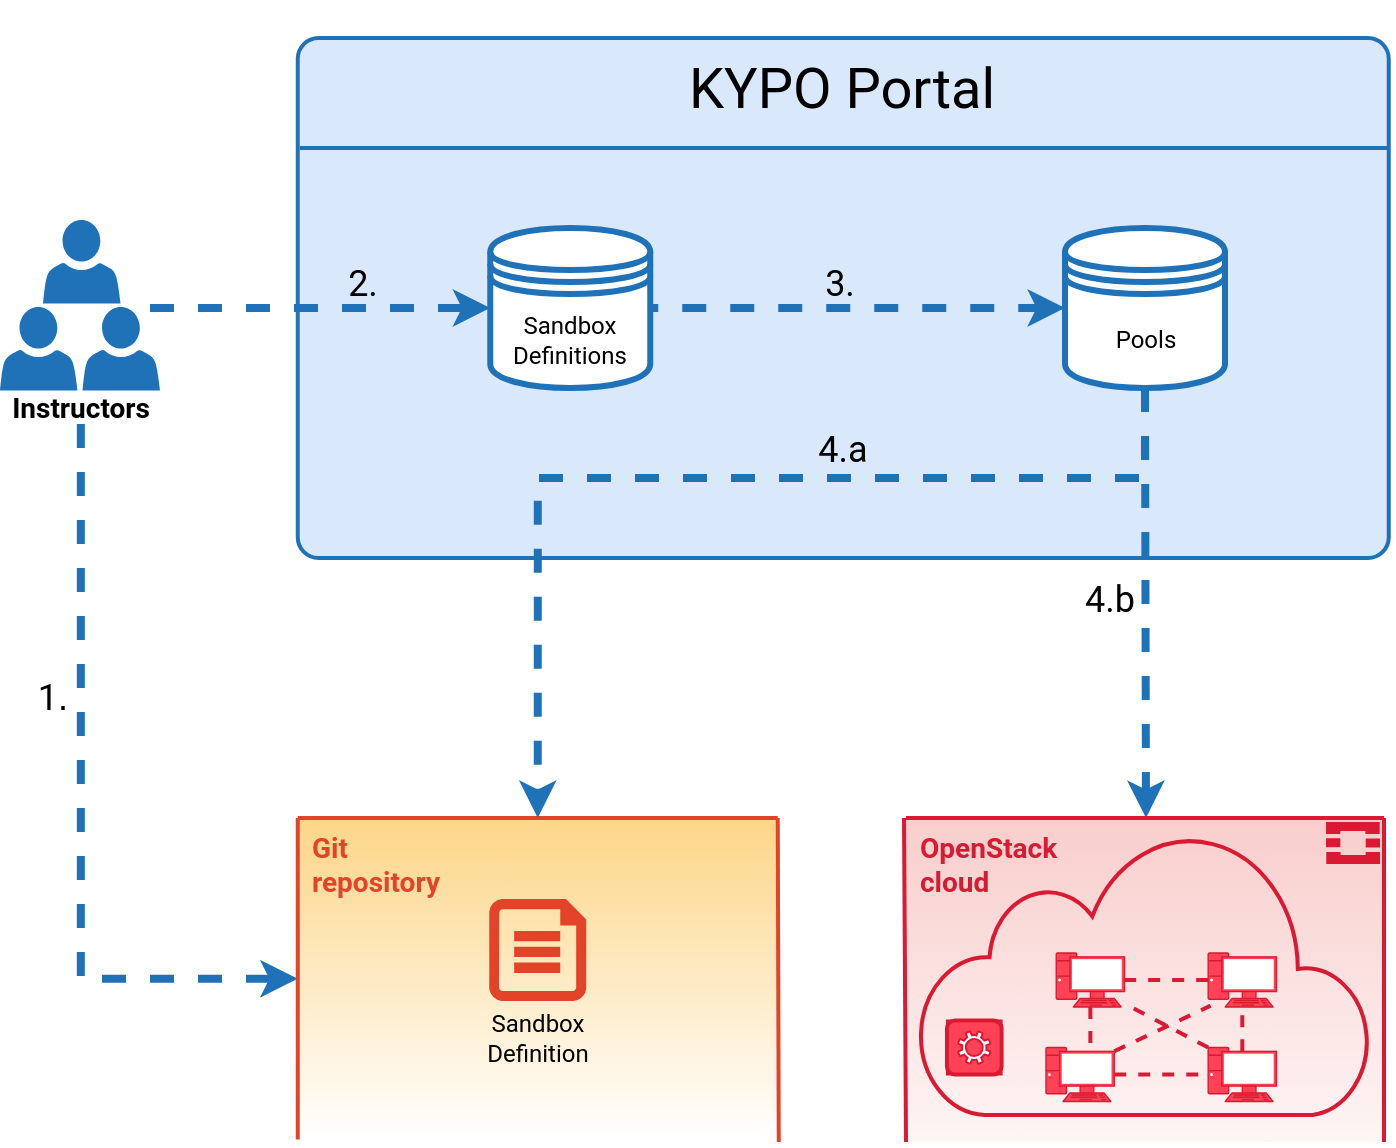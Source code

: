 <mxfile version="13.8.9-1" type="google"><diagram id="iyaVjSGFIbn-ou8KcbBV" name="Page-1"><mxGraphModel dx="1087" dy="556" grid="1" gridSize="10" guides="1" tooltips="1" connect="1" arrows="1" fold="1" page="1" pageScale="1" pageWidth="700" pageHeight="600" math="0" shadow="0"><root><mxCell id="0"/><mxCell id="1" parent="0"/><mxCell id="GNogGIKL-DynPxHWDRJu-1" value="&lt;div style=&quot;font-size: 14px&quot;&gt;Git&lt;/div&gt;&lt;div style=&quot;font-size: 14px&quot;&gt;repository&lt;br style=&quot;font-size: 14px&quot;&gt;&lt;/div&gt;" style="rounded=0;whiteSpace=wrap;html=1;fontSize=14;opacity=80;align=left;verticalAlign=top;gradientDirection=south;fontFamily=Roboto;fontSource=https%3A%2F%2Ffonts.googleapis.com%2Fcss%3Ffamily%3DRoboto;dashed=1;strokeWidth=2;strokeColor=none;fontColor=#E24329;fillColor=#FCCB6A;fontStyle=1;gradientColor=#ffffff;spacingLeft=5;" parent="1" vertex="1"><mxGeometry x="148.88" y="419" width="240" height="160.71" as="geometry"/></mxCell><mxCell id="GNogGIKL-DynPxHWDRJu-2" value="" style="rounded=1;whiteSpace=wrap;html=1;strokeWidth=2;verticalAlign=bottom;spacingBottom=17;fontFamily=Roboto;fontSource=https%3A%2F%2Ffonts.googleapis.com%2Fcss%3Ffamily%3DRoboto;arcSize=4;fillColor=#dae8fc;strokeColor=#2072B8;" parent="1" vertex="1"><mxGeometry x="148.88" y="29" width="545.5" height="260" as="geometry"/></mxCell><mxCell id="GNogGIKL-DynPxHWDRJu-3" value="&lt;div&gt;&lt;font style=&quot;font-size: 28px&quot;&gt;KYPO Portal&lt;/font&gt;&lt;/div&gt;" style="text;html=1;strokeColor=none;fillColor=none;align=center;verticalAlign=middle;whiteSpace=wrap;rounded=0;fontFamily=Roboto;fontSource=https%3A%2F%2Ffonts.googleapis.com%2Fcss%3Ffamily%3DRoboto;fontSize=12;" parent="1" vertex="1"><mxGeometry x="310.45" y="39" width="222.37" height="30" as="geometry"/></mxCell><mxCell id="GNogGIKL-DynPxHWDRJu-4" value="" style="endArrow=none;html=1;strokeWidth=2;fontFamily=Roboto;fontSource=https%3A%2F%2Ffonts.googleapis.com%2Fcss%3Ffamily%3DRoboto;strokeColor=#2072B8;" parent="1" edge="1"><mxGeometry x="228.88" y="219" width="50" height="50" as="geometry"><mxPoint x="150" y="84" as="sourcePoint"/><mxPoint x="695.0" y="84" as="targetPoint"/></mxGeometry></mxCell><mxCell id="GNogGIKL-DynPxHWDRJu-5" value="" style="endArrow=classic;html=1;dashed=1;strokeWidth=4;fontFamily=Roboto;fontSource=https%3A%2F%2Ffonts.googleapis.com%2Fcss%3Ffamily%3DRoboto;fontSize=12;fillColor=#647687;endFill=1;exitX=0;exitY=0.5;exitDx=0;exitDy=0;entryX=0;entryY=0.5;entryDx=0;entryDy=0;strokeColor=#2072B8;" parent="1" source="GNogGIKL-DynPxHWDRJu-90" target="GNogGIKL-DynPxHWDRJu-88" edge="1"><mxGeometry x="148.88" y="29" width="50" height="50" as="geometry"><mxPoint x="569.25" y="165" as="sourcePoint"/><mxPoint x="494.56" y="165" as="targetPoint"/></mxGeometry></mxCell><mxCell id="GNogGIKL-DynPxHWDRJu-7" value="" style="endArrow=classic;dashed=1;html=1;strokeWidth=4;fontFamily=Roboto;fontSource=https%3A%2F%2Ffonts.googleapis.com%2Fcss%3Ffamily%3DRoboto;fontSize=12;fontColor=#000000;startArrow=none;startFill=0;rounded=0;exitX=0.5;exitY=1;exitDx=0;exitDy=0;endFill=1;fillColor=#647687;strokeColor=#2072B8;" parent="1" source="GNogGIKL-DynPxHWDRJu-88" edge="1"><mxGeometry x="148.88" y="29" width="50" height="50" as="geometry"><mxPoint x="414.56" y="165" as="sourcePoint"/><mxPoint x="573" y="419" as="targetPoint"/></mxGeometry></mxCell><mxCell id="GNogGIKL-DynPxHWDRJu-31" value="&lt;font style=&quot;font-size: 18px&quot;&gt;&lt;font data-font-src=&quot;https://fonts.googleapis.com/css?family=Roboto&quot; face=&quot;Roboto&quot;&gt;1&lt;/font&gt;.&lt;/font&gt;" style="text;html=1;strokeColor=none;fillColor=none;align=center;verticalAlign=middle;rounded=0;labelBackgroundColor=none;whiteSpace=wrap;" parent="1" vertex="1"><mxGeometry x="15" y="349" width="23" height="20" as="geometry"/></mxCell><mxCell id="GNogGIKL-DynPxHWDRJu-38" value="" style="group" parent="1" vertex="1" connectable="0"><mxGeometry y="120" width="80" height="102" as="geometry"/></mxCell><mxCell id="GNogGIKL-DynPxHWDRJu-39" value="Instructors" style="text;html=1;strokeColor=none;align=center;verticalAlign=middle;whiteSpace=wrap;rounded=0;fontColor=#000000;fontFamily=Roboto;fontSource=https%3A%2F%2Ffonts.googleapis.com%2Fcss%3Ffamily%3DRoboto;fontSize=14;fontStyle=1" parent="GNogGIKL-DynPxHWDRJu-38" vertex="1"><mxGeometry x="10.947" y="85.279" width="58.947" height="16.721" as="geometry"/></mxCell><mxCell id="GNogGIKL-DynPxHWDRJu-40" value="" style="pointerEvents=1;shadow=0;dashed=0;html=1;strokeColor=none;labelPosition=center;verticalLabelPosition=bottom;verticalAlign=top;outlineConnect=0;align=center;shape=mxgraph.office.users.user;fillColor=#2072B8;fontFamily=Roboto;fontSource=https%3A%2F%2Ffonts.googleapis.com%2Fcss%3Ffamily%3DRoboto;" parent="GNogGIKL-DynPxHWDRJu-38" vertex="1"><mxGeometry x="21.516" width="38.737" height="41.803" as="geometry"/></mxCell><mxCell id="GNogGIKL-DynPxHWDRJu-41" value="" style="pointerEvents=1;shadow=0;dashed=0;html=1;strokeColor=none;labelPosition=center;verticalLabelPosition=bottom;verticalAlign=top;outlineConnect=0;align=center;shape=mxgraph.office.users.user;fillColor=#2072B8;fontFamily=Roboto;fontSource=https%3A%2F%2Ffonts.googleapis.com%2Fcss%3Ffamily%3DRoboto;" parent="GNogGIKL-DynPxHWDRJu-38" vertex="1"><mxGeometry y="43.475" width="38.737" height="41.803" as="geometry"/></mxCell><mxCell id="GNogGIKL-DynPxHWDRJu-42" value="" style="pointerEvents=1;shadow=0;dashed=0;html=1;strokeColor=none;labelPosition=center;verticalLabelPosition=bottom;verticalAlign=top;outlineConnect=0;align=center;shape=mxgraph.office.users.user;fillColor=#2072B8;fontFamily=Roboto;fontSource=https%3A%2F%2Ffonts.googleapis.com%2Fcss%3Ffamily%3DRoboto;" parent="GNogGIKL-DynPxHWDRJu-38" vertex="1"><mxGeometry x="41.263" y="43.475" width="38.737" height="41.803" as="geometry"/></mxCell><mxCell id="GNogGIKL-DynPxHWDRJu-43" value="" style="endArrow=classic;html=1;dashed=1;strokeWidth=4;fontFamily=Roboto;fontSource=https%3A%2F%2Ffonts.googleapis.com%2Fcss%3Ffamily%3DRoboto;fontSize=12;fillColor=#647687;endFill=1;rounded=0;startArrow=none;startFill=0;entryX=0;entryY=0.5;entryDx=0;entryDy=0;exitX=0.5;exitY=1;exitDx=0;exitDy=0;edgeStyle=orthogonalEdgeStyle;strokeColor=#2072B8;" parent="1" source="GNogGIKL-DynPxHWDRJu-39" target="GNogGIKL-DynPxHWDRJu-1" edge="1"><mxGeometry x="168.88" y="49" width="50" height="50" as="geometry"><mxPoint x="41" y="129" as="sourcePoint"/><mxPoint x="41" y="-30" as="targetPoint"/><Array as="points"><mxPoint x="40" y="499"/></Array></mxGeometry></mxCell><mxCell id="GNogGIKL-DynPxHWDRJu-44" value="&lt;font style=&quot;font-size: 18px&quot;&gt;4.a&lt;/font&gt;" style="text;html=1;strokeColor=none;fillColor=none;align=center;verticalAlign=middle;whiteSpace=wrap;rounded=0;fontFamily=Roboto;fontSource=https%3A%2F%2Ffonts.googleapis.com%2Fcss%3Ffamily%3DRoboto;rotation=0;" parent="1" vertex="1"><mxGeometry x="410.13" y="224" width="23" height="20" as="geometry"/></mxCell><mxCell id="GNogGIKL-DynPxHWDRJu-45" value="" style="endArrow=classic;html=1;dashed=1;strokeWidth=4;fontFamily=Roboto;fontSource=https%3A%2F%2Ffonts.googleapis.com%2Fcss%3Ffamily%3DRoboto;fontSize=12;fillColor=#647687;endFill=1;entryX=0;entryY=0.5;entryDx=0;entryDy=0;strokeColor=#2072B8;" parent="1" target="GNogGIKL-DynPxHWDRJu-90" edge="1"><mxGeometry x="178.88" y="59" width="50" height="50" as="geometry"><mxPoint x="75" y="164" as="sourcePoint"/><mxPoint x="649.25" y="165" as="targetPoint"/></mxGeometry></mxCell><mxCell id="GNogGIKL-DynPxHWDRJu-46" value="&lt;font style=&quot;font-size: 18px&quot;&gt;2.&lt;/font&gt;" style="text;html=1;strokeColor=none;fillColor=none;align=center;verticalAlign=middle;whiteSpace=wrap;rounded=0;fontFamily=Roboto;fontSource=https%3A%2F%2Ffonts.googleapis.com%2Fcss%3Ffamily%3DRoboto;" parent="1" vertex="1"><mxGeometry x="170" y="141" width="23" height="20" as="geometry"/></mxCell><mxCell id="GNogGIKL-DynPxHWDRJu-47" value="&lt;font style=&quot;font-size: 18px&quot; face=&quot;Roboto&quot;&gt;3.&lt;/font&gt; " style="text;html=1;strokeColor=none;fillColor=none;align=center;verticalAlign=middle;whiteSpace=wrap;rounded=0;" parent="1" vertex="1"><mxGeometry x="407.63" y="141" width="23.75" height="20" as="geometry"/></mxCell><mxCell id="GNogGIKL-DynPxHWDRJu-48" value="" style="endArrow=none;html=1;strokeWidth=2;fontFamily=Roboto;fontSource=https%3A%2F%2Ffonts.googleapis.com%2Fcss%3Ffamily%3DRoboto;fontSize=12;fontColor=#000000;entryX=1;entryY=0;entryDx=0;entryDy=0;strokeColor=#E24329;" parent="1" target="GNogGIKL-DynPxHWDRJu-1" edge="1"><mxGeometry x="223.38" y="419" width="50" height="50" as="geometry"><mxPoint x="389.38" y="581" as="sourcePoint"/><mxPoint x="379.88" y="425.85" as="targetPoint"/></mxGeometry></mxCell><mxCell id="GNogGIKL-DynPxHWDRJu-49" value="Sandbox Definition" style="text;html=1;strokeColor=none;align=center;verticalAlign=middle;whiteSpace=wrap;rounded=0;fontColor=#000000;fontFamily=Roboto;fontSource=https%3A%2F%2Ffonts.googleapis.com%2Fcss%3Ffamily%3DRoboto;" parent="1" vertex="1"><mxGeometry x="233.88" y="519" width="70" height="20" as="geometry"/></mxCell><mxCell id="GNogGIKL-DynPxHWDRJu-50" value="" style="verticalLabelPosition=bottom;html=1;verticalAlign=top;align=center;shape=mxgraph.azure.cloud_services_configuration_file;pointerEvents=1;fontColor=#E24329;fillColor=#E24329;strokeColor=#E24329;" parent="1" vertex="1"><mxGeometry x="245.13" y="460" width="47.5" height="50" as="geometry"/></mxCell><mxCell id="GNogGIKL-DynPxHWDRJu-51" value="" style="endArrow=none;html=1;strokeWidth=2;fontFamily=Roboto;fontSource=https%3A%2F%2Ffonts.googleapis.com%2Fcss%3Ffamily%3DRoboto;fontSize=12;fontColor=#000000;exitX=0;exitY=0;exitDx=0;exitDy=0;strokeColor=#E24329;entryX=1;entryY=0;entryDx=0;entryDy=0;" parent="1" source="GNogGIKL-DynPxHWDRJu-1" target="GNogGIKL-DynPxHWDRJu-112" edge="1"><mxGeometry x="195.01" y="439" width="50" height="50" as="geometry"><mxPoint x="196.51" y="598.85" as="sourcePoint"/><mxPoint x="388.88" y="580" as="targetPoint"/><Array as="points"><mxPoint x="222" y="419"/></Array></mxGeometry></mxCell><mxCell id="GNogGIKL-DynPxHWDRJu-52" value="" style="group;rounded=0;dashed=1;strokeWidth=2;fillColor=#f8cecc;fontStyle=1" parent="1" vertex="1" connectable="0"><mxGeometry x="453" y="419" width="239" height="162" as="geometry"/></mxCell><mxCell id="GNogGIKL-DynPxHWDRJu-53" value="OpenStack&lt;br&gt; cloud" style="rounded=0;whiteSpace=wrap;html=1;opacity=80;fillColor=#f8cecc;align=left;verticalAlign=top;fontSize=14;fontFamily=Roboto;fontSource=https%3A%2F%2Ffonts.googleapis.com%2Fcss%3Ffamily%3DRoboto;gradientDirection=south;strokeColor=none;fontColor=#DA1A32;fontStyle=1;gradientColor=#ffffff;spacingLeft=5;" parent="GNogGIKL-DynPxHWDRJu-52" vertex="1"><mxGeometry width="239" height="162.0" as="geometry"/></mxCell><mxCell id="GNogGIKL-DynPxHWDRJu-54" value="" style="html=1;verticalLabelPosition=bottom;align=center;labelBackgroundColor=#ffffff;verticalAlign=top;strokeWidth=2;shadow=0;dashed=0;shape=mxgraph.ios7.icons.cloud;fontColor=#ffffff;fillColor=none;strokeColor=#da1a32;" parent="GNogGIKL-DynPxHWDRJu-52" vertex="1"><mxGeometry x="6.829" y="6.75" width="225.343" height="141.75" as="geometry"/></mxCell><mxCell id="GNogGIKL-DynPxHWDRJu-55" value="" style="fontColor=#ffffff;verticalAlign=top;verticalLabelPosition=bottom;labelPosition=center;align=center;html=1;outlineConnect=0;gradientDirection=north;strokeWidth=2;shape=mxgraph.networks.pc;strokeColor=#da1a32;fillColor=#FF4255;" parent="GNogGIKL-DynPxHWDRJu-52" vertex="1"><mxGeometry x="151.082" y="67.5" width="34.143" height="27.0" as="geometry"/></mxCell><mxCell id="GNogGIKL-DynPxHWDRJu-56" style="edgeStyle=none;rounded=0;orthogonalLoop=1;jettySize=auto;html=1;exitX=1;exitY=0.07;exitDx=0;exitDy=0;exitPerimeter=0;dashed=1;endArrow=none;endFill=0;strokeWidth=2;fontColor=#000000;fillColor=#1ba1e2;entryX=0.618;entryY=0.55;entryDx=0;entryDy=0;entryPerimeter=0;strokeColor=#da1a32;" parent="GNogGIKL-DynPxHWDRJu-52" source="GNogGIKL-DynPxHWDRJu-57" edge="1"><mxGeometry x="6.829" y="6.75" as="geometry"><mxPoint x="152.304" y="93.825" as="targetPoint"/></mxGeometry></mxCell><mxCell id="GNogGIKL-DynPxHWDRJu-57" value="" style="fontColor=#ffffff;verticalAlign=top;verticalLabelPosition=bottom;labelPosition=center;align=center;html=1;outlineConnect=0;gradientDirection=north;strokeWidth=2;shape=mxgraph.networks.pc;strokeColor=#da1a32;fillColor=#FF4255;" parent="GNogGIKL-DynPxHWDRJu-52" vertex="1"><mxGeometry x="69.993" y="114.75" width="34.143" height="27.0" as="geometry"/></mxCell><mxCell id="GNogGIKL-DynPxHWDRJu-58" style="rounded=0;orthogonalLoop=1;jettySize=auto;html=1;exitX=0.5;exitY=1;exitDx=0;exitDy=0;exitPerimeter=0;entryX=0.65;entryY=0.076;entryDx=0;entryDy=0;entryPerimeter=0;dashed=1;endArrow=none;endFill=0;strokeWidth=2;fontColor=#000000;fillColor=#1ba1e2;strokeColor=#da1a32;" parent="GNogGIKL-DynPxHWDRJu-52" source="GNogGIKL-DynPxHWDRJu-59" target="GNogGIKL-DynPxHWDRJu-57" edge="1"><mxGeometry x="6.829" y="6.75" as="geometry"/></mxCell><mxCell id="GNogGIKL-DynPxHWDRJu-59" value="" style="fontColor=#ffffff;verticalAlign=top;verticalLabelPosition=bottom;labelPosition=center;align=center;html=1;outlineConnect=0;gradientDirection=north;strokeWidth=2;shape=mxgraph.networks.pc;strokeColor=#da1a32;fillColor=#FF4255;" parent="GNogGIKL-DynPxHWDRJu-52" vertex="1"><mxGeometry x="75.114" y="67.5" width="34.143" height="27.0" as="geometry"/></mxCell><mxCell id="GNogGIKL-DynPxHWDRJu-60" style="rounded=0;orthogonalLoop=1;jettySize=auto;html=1;exitX=0;exitY=0.5;exitDx=0;exitDy=0;exitPerimeter=0;entryX=1;entryY=0.5;entryDx=0;entryDy=0;entryPerimeter=0;dashed=1;endArrow=none;endFill=0;strokeWidth=2;fontColor=#000000;fillColor=#1ba1e2;strokeColor=#da1a32;" parent="GNogGIKL-DynPxHWDRJu-52" source="GNogGIKL-DynPxHWDRJu-55" target="GNogGIKL-DynPxHWDRJu-59" edge="1"><mxGeometry x="6.829" y="6.75" as="geometry"/></mxCell><mxCell id="GNogGIKL-DynPxHWDRJu-61" style="rounded=0;orthogonalLoop=1;jettySize=auto;html=1;exitX=0.5;exitY=0.07;exitDx=0;exitDy=0;exitPerimeter=0;strokeWidth=2;fontColor=#000000;dashed=1;endArrow=none;endFill=0;fillColor=#1ba1e2;strokeColor=#da1a32;" parent="GNogGIKL-DynPxHWDRJu-52" source="GNogGIKL-DynPxHWDRJu-63" target="GNogGIKL-DynPxHWDRJu-55" edge="1"><mxGeometry x="6.829" y="6.75" as="geometry"/></mxCell><mxCell id="GNogGIKL-DynPxHWDRJu-62" style="edgeStyle=none;rounded=0;orthogonalLoop=1;jettySize=auto;html=1;exitX=0;exitY=0;exitDx=0;exitDy=0;exitPerimeter=0;dashed=1;endArrow=none;endFill=0;strokeWidth=2;fontColor=#000000;fillColor=#1ba1e2;endSize=13;entryX=0.98;entryY=0.925;entryDx=0;entryDy=0;entryPerimeter=0;strokeColor=#da1a32;" parent="GNogGIKL-DynPxHWDRJu-52" source="GNogGIKL-DynPxHWDRJu-63" target="GNogGIKL-DynPxHWDRJu-59" edge="1"><mxGeometry x="6.829" y="6.75" as="geometry"><mxPoint x="109.257" y="91.8" as="targetPoint"/></mxGeometry></mxCell><mxCell id="GNogGIKL-DynPxHWDRJu-63" value="" style="fontColor=#ffffff;verticalAlign=top;verticalLabelPosition=bottom;labelPosition=center;align=center;html=1;outlineConnect=0;gradientDirection=north;strokeWidth=2;shape=mxgraph.networks.pc;strokeColor=#da1a32;fillColor=#FF4255;" parent="GNogGIKL-DynPxHWDRJu-52" vertex="1"><mxGeometry x="151.082" y="114.75" width="34.143" height="27.0" as="geometry"/></mxCell><mxCell id="GNogGIKL-DynPxHWDRJu-64" style="rounded=0;orthogonalLoop=1;jettySize=auto;html=1;exitX=1;exitY=0.5;exitDx=0;exitDy=0;exitPerimeter=0;entryX=0;entryY=0.5;entryDx=0;entryDy=0;entryPerimeter=0;dashed=1;endArrow=none;endFill=0;strokeWidth=2;fontColor=#000000;fillColor=#1ba1e2;strokeColor=#da1a32;" parent="GNogGIKL-DynPxHWDRJu-52" source="GNogGIKL-DynPxHWDRJu-57" target="GNogGIKL-DynPxHWDRJu-63" edge="1"><mxGeometry x="6.829" y="6.75" as="geometry"/></mxCell><mxCell id="GNogGIKL-DynPxHWDRJu-65" value="" style="group;strokeColor=#da1a32;fillColor=#FF4255;" parent="GNogGIKL-DynPxHWDRJu-52" vertex="1" connectable="0"><mxGeometry x="20.486" y="101.25" width="27.314" height="27.0" as="geometry"/></mxCell><mxCell id="GNogGIKL-DynPxHWDRJu-66" value="" style="rounded=1;whiteSpace=wrap;html=1;strokeWidth=2;fontFamily=Roboto;fontColor=#ffffff;strokeColor=#da1a32;fillColor=#FF4255;" parent="GNogGIKL-DynPxHWDRJu-65" vertex="1"><mxGeometry width="27.314" height="27.0" as="geometry"/></mxCell><mxCell id="GNogGIKL-DynPxHWDRJu-67" value="" style="pointerEvents=1;shadow=0;dashed=0;html=1;labelPosition=center;verticalLabelPosition=bottom;verticalAlign=top;outlineConnect=0;align=center;shape=mxgraph.office.concepts.settings;fontFamily=Roboto;strokeColor=#da1a32;" parent="GNogGIKL-DynPxHWDRJu-65" vertex="1"><mxGeometry x="5.589" y="5.4" width="16.136" height="16.2" as="geometry"/></mxCell><mxCell id="GNogGIKL-DynPxHWDRJu-68" value="" style="endArrow=none;html=1;strokeWidth=2;fontFamily=Roboto;fontSource=https%3A%2F%2Ffonts.googleapis.com%2Fcss%3Ffamily%3DRoboto;fontSize=12;fontColor=#000000;strokeColor=#DA1A32;exitX=0;exitY=1;exitDx=0;exitDy=0;" parent="GNogGIKL-DynPxHWDRJu-52" source="GNogGIKL-DynPxHWDRJu-53" edge="1"><mxGeometry width="50" height="50" relative="1" as="geometry"><mxPoint x="239.5" y="162" as="sourcePoint"/><mxPoint x="-1" as="targetPoint"/></mxGeometry></mxCell><mxCell id="GNogGIKL-DynPxHWDRJu-69" value="" style="group" parent="GNogGIKL-DynPxHWDRJu-52" vertex="1" connectable="0"><mxGeometry x="210" y="2" width="27" height="21" as="geometry"/></mxCell><mxCell id="GNogGIKL-DynPxHWDRJu-70" value="" style="rounded=0;whiteSpace=wrap;html=1;strokeWidth=3;gradientColor=none;fontFamily=Roboto;fontSource=https%3A%2F%2Ffonts.googleapis.com%2Fcss%3Ffamily%3DRoboto;fontColor=#DA1A32;fillColor=#DA1A32;strokeColor=none;" parent="GNogGIKL-DynPxHWDRJu-69" vertex="1"><mxGeometry y="8.1" width="7.161" height="4.5" as="geometry"/></mxCell><mxCell id="GNogGIKL-DynPxHWDRJu-71" value="" style="rounded=0;whiteSpace=wrap;html=1;strokeWidth=3;gradientColor=none;fontFamily=Roboto;fontSource=https%3A%2F%2Ffonts.googleapis.com%2Fcss%3Ffamily%3DRoboto;fontColor=#DA1A32;fillColor=#DA1A32;strokeColor=none;" parent="GNogGIKL-DynPxHWDRJu-69" vertex="1"><mxGeometry x="19.839" y="8.25" width="7.161" height="4.5" as="geometry"/></mxCell><mxCell id="GNogGIKL-DynPxHWDRJu-72" value="" style="rounded=0;whiteSpace=wrap;html=1;strokeWidth=3;gradientColor=none;fontFamily=Roboto;fontSource=https%3A%2F%2Ffonts.googleapis.com%2Fcss%3Ffamily%3DRoboto;fontColor=#DA1A32;fillColor=#DA1A32;strokeColor=none;" parent="GNogGIKL-DynPxHWDRJu-69" vertex="1"><mxGeometry width="26.853" height="4.5" as="geometry"/></mxCell><mxCell id="GNogGIKL-DynPxHWDRJu-73" value="" style="rounded=0;whiteSpace=wrap;html=1;strokeWidth=3;gradientColor=none;fontFamily=Roboto;fontSource=https%3A%2F%2Ffonts.googleapis.com%2Fcss%3Ffamily%3DRoboto;fontColor=#DA1A32;fillColor=#DA1A32;strokeColor=none;" parent="GNogGIKL-DynPxHWDRJu-69" vertex="1"><mxGeometry y="4.5" width="7.161" height="1.5" as="geometry"/></mxCell><mxCell id="GNogGIKL-DynPxHWDRJu-74" value="" style="rounded=0;whiteSpace=wrap;html=1;strokeWidth=3;gradientColor=none;fontFamily=Roboto;fontSource=https%3A%2F%2Ffonts.googleapis.com%2Fcss%3Ffamily%3DRoboto;fontColor=#DA1A32;fillColor=#DA1A32;strokeColor=none;" parent="GNogGIKL-DynPxHWDRJu-69" vertex="1"><mxGeometry x="19.692" y="4.5" width="7.161" height="1.5" as="geometry"/></mxCell><mxCell id="GNogGIKL-DynPxHWDRJu-75" value="" style="rounded=0;whiteSpace=wrap;html=1;strokeWidth=3;gradientColor=none;fontFamily=Roboto;fontSource=https%3A%2F%2Ffonts.googleapis.com%2Fcss%3Ffamily%3DRoboto;fontColor=#DA1A32;fillColor=#DA1A32;strokeColor=none;" parent="GNogGIKL-DynPxHWDRJu-69" vertex="1"><mxGeometry x="0.147" y="16.5" width="26.853" height="4.5" as="geometry"/></mxCell><mxCell id="GNogGIKL-DynPxHWDRJu-76" value="" style="rounded=0;whiteSpace=wrap;html=1;strokeWidth=3;gradientColor=none;fontFamily=Roboto;fontSource=https%3A%2F%2Ffonts.googleapis.com%2Fcss%3Ffamily%3DRoboto;fontColor=#DA1A32;fillColor=#DA1A32;strokeColor=none;" parent="GNogGIKL-DynPxHWDRJu-69" vertex="1"><mxGeometry x="0.147" y="15.0" width="7.161" height="1.5" as="geometry"/></mxCell><mxCell id="GNogGIKL-DynPxHWDRJu-77" value="" style="rounded=0;whiteSpace=wrap;html=1;strokeWidth=3;gradientColor=none;fontFamily=Roboto;fontSource=https%3A%2F%2Ffonts.googleapis.com%2Fcss%3Ffamily%3DRoboto;fontColor=#DA1A32;fillColor=#DA1A32;strokeColor=none;" parent="GNogGIKL-DynPxHWDRJu-69" vertex="1"><mxGeometry x="19.839" y="15.0" width="7.161" height="1.5" as="geometry"/></mxCell><mxCell id="GNogGIKL-DynPxHWDRJu-78" value="" style="endArrow=none;html=1;strokeWidth=2;fontFamily=Roboto;fontSource=https%3A%2F%2Ffonts.googleapis.com%2Fcss%3Ffamily%3DRoboto;fontSize=12;fontColor=#000000;strokeColor=#DA1A32;entryX=1;entryY=0;entryDx=0;entryDy=0;exitX=0;exitY=0;exitDx=0;exitDy=0;" parent="GNogGIKL-DynPxHWDRJu-52" source="GNogGIKL-DynPxHWDRJu-53" target="GNogGIKL-DynPxHWDRJu-53" edge="1"><mxGeometry x="-1" y="2" width="50" height="50" as="geometry"><mxPoint x="-1" y="163" as="sourcePoint"/><mxPoint x="241" y="163" as="targetPoint"/><Array as="points"><mxPoint x="219"/></Array></mxGeometry></mxCell><mxCell id="GNogGIKL-DynPxHWDRJu-121" value="" style="endArrow=none;html=1;strokeWidth=2;fontFamily=Roboto;fontSource=https%3A%2F%2Ffonts.googleapis.com%2Fcss%3Ffamily%3DRoboto;fontSize=12;fontColor=#000000;strokeColor=#DA1A32;exitX=1;exitY=1;exitDx=0;exitDy=0;entryX=1;entryY=0;entryDx=0;entryDy=0;" parent="GNogGIKL-DynPxHWDRJu-52" source="GNogGIKL-DynPxHWDRJu-53" target="GNogGIKL-DynPxHWDRJu-53" edge="1"><mxGeometry x="-444" y="-407" width="50" height="50" as="geometry"><mxPoint x="10" y="10" as="sourcePoint"/><mxPoint x="237" y="-9" as="targetPoint"/><Array as="points"/></mxGeometry></mxCell><mxCell id="GNogGIKL-DynPxHWDRJu-79" style="edgeStyle=orthogonalEdgeStyle;rounded=0;orthogonalLoop=1;jettySize=auto;html=1;exitX=0.5;exitY=1;exitDx=0;exitDy=0;startArrow=classic;startFill=1;endArrow=classic;endFill=1;fontFamily=Roboto;fontSource=https%3A%2F%2Ffonts.googleapis.com%2Fcss%3Ffamily%3DRoboto;" parent="1" edge="1"><mxGeometry relative="1" as="geometry"><mxPoint x="42.13" y="19" as="sourcePoint"/><mxPoint x="42.13" y="19" as="targetPoint"/></mxGeometry></mxCell><mxCell id="GNogGIKL-DynPxHWDRJu-88" value="" style="shape=datastore;whiteSpace=wrap;html=1;strokeWidth=3;strokeColor=#2072B8;" parent="1" vertex="1"><mxGeometry x="532.5" y="124" width="80" height="80" as="geometry"/></mxCell><mxCell id="GNogGIKL-DynPxHWDRJu-89" value="Pools" style="text;html=1;strokeColor=none;align=center;verticalAlign=middle;whiteSpace=wrap;rounded=0;fontColor=#000000;fontFamily=Roboto;fontSource=https%3A%2F%2Ffonts.googleapis.com%2Fcss%3Ffamily%3DRoboto;" parent="1" vertex="1"><mxGeometry x="537.5" y="164.71" width="70" height="30" as="geometry"/></mxCell><mxCell id="GNogGIKL-DynPxHWDRJu-90" value="" style="shape=datastore;whiteSpace=wrap;html=1;strokeWidth=3;strokeColor=#2072B8;" parent="1" vertex="1"><mxGeometry x="245.13" y="124" width="80" height="80" as="geometry"/></mxCell><mxCell id="GNogGIKL-DynPxHWDRJu-91" value="Sandbox Definitions" style="text;html=1;strokeColor=none;fillColor=none;align=center;verticalAlign=middle;whiteSpace=wrap;rounded=0;fontFamily=Roboto;fontSource=https%3A%2F%2Ffonts.googleapis.com%2Fcss%3Ffamily%3DRoboto;fontSize=12;opacity=80;rotation=0;" parent="1" vertex="1"><mxGeometry x="247.32" y="164.71" width="75.62" height="30" as="geometry"/></mxCell><mxCell id="GNogGIKL-DynPxHWDRJu-112" value="" style="shape=image;html=1;verticalAlign=top;verticalLabelPosition=bottom;labelBackgroundColor=#ffffff;imageAspect=0;aspect=fixed;image=https://cdn4.iconfinder.com/data/icons/logos-and-brands/512/144_Gitlab_logo_logos-128.png;rounded=1;strokeColor=#2072B8;strokeWidth=3;fillColor=#2072B8;gradientColor=none;fontFamily=Roboto;fontSource=https%3A%2F%2Ffonts.googleapis.com%2Fcss%3Ffamily%3DRoboto;fontColor=#2072B8;" parent="1" vertex="1"><mxGeometry x="358.88" y="419" width="30" height="30" as="geometry"/></mxCell><mxCell id="GNogGIKL-DynPxHWDRJu-115" value="" style="endArrow=none;html=1;strokeWidth=2;fontFamily=Roboto;fontSource=https%3A%2F%2Ffonts.googleapis.com%2Fcss%3Ffamily%3DRoboto;fontSize=12;fontColor=#000000;entryX=0;entryY=1;entryDx=0;entryDy=0;strokeColor=#E24329;exitX=0;exitY=0;exitDx=0;exitDy=0;" parent="1" source="GNogGIKL-DynPxHWDRJu-1" target="GNogGIKL-DynPxHWDRJu-1" edge="1"><mxGeometry x="233.38" y="429" width="50" height="50" as="geometry"><mxPoint x="399.38" y="591" as="sourcePoint"/><mxPoint x="398.88" y="429.0" as="targetPoint"/></mxGeometry></mxCell><mxCell id="GNogGIKL-DynPxHWDRJu-116" value="" style="endArrow=classic;dashed=1;html=1;strokeWidth=4;fontFamily=Roboto;fontSource=https%3A%2F%2Ffonts.googleapis.com%2Fcss%3Ffamily%3DRoboto;fontSize=12;fontColor=#000000;startArrow=none;startFill=0;rounded=0;exitX=0.5;exitY=1;exitDx=0;exitDy=0;endFill=1;fillColor=#647687;strokeColor=#2072B8;entryX=0.5;entryY=0;entryDx=0;entryDy=0;edgeStyle=orthogonalEdgeStyle;" parent="1" source="GNogGIKL-DynPxHWDRJu-88" target="GNogGIKL-DynPxHWDRJu-1" edge="1"><mxGeometry x="158.88" y="39" width="50" height="50" as="geometry"><mxPoint x="582.5" y="214.0" as="sourcePoint"/><mxPoint x="583" y="429" as="targetPoint"/><Array as="points"><mxPoint x="572" y="249"/><mxPoint x="269" y="249"/></Array></mxGeometry></mxCell><mxCell id="GNogGIKL-DynPxHWDRJu-117" value="&lt;font style=&quot;font-size: 18px&quot;&gt;4.b&lt;/font&gt;" style="text;html=1;strokeColor=none;fillColor=none;align=center;verticalAlign=middle;whiteSpace=wrap;rounded=0;fontFamily=Roboto;fontSource=https%3A%2F%2Ffonts.googleapis.com%2Fcss%3Ffamily%3DRoboto;rotation=0;" parent="1" vertex="1"><mxGeometry x="540" y="299" width="30" height="20" as="geometry"/></mxCell></root></mxGraphModel></diagram></mxfile>